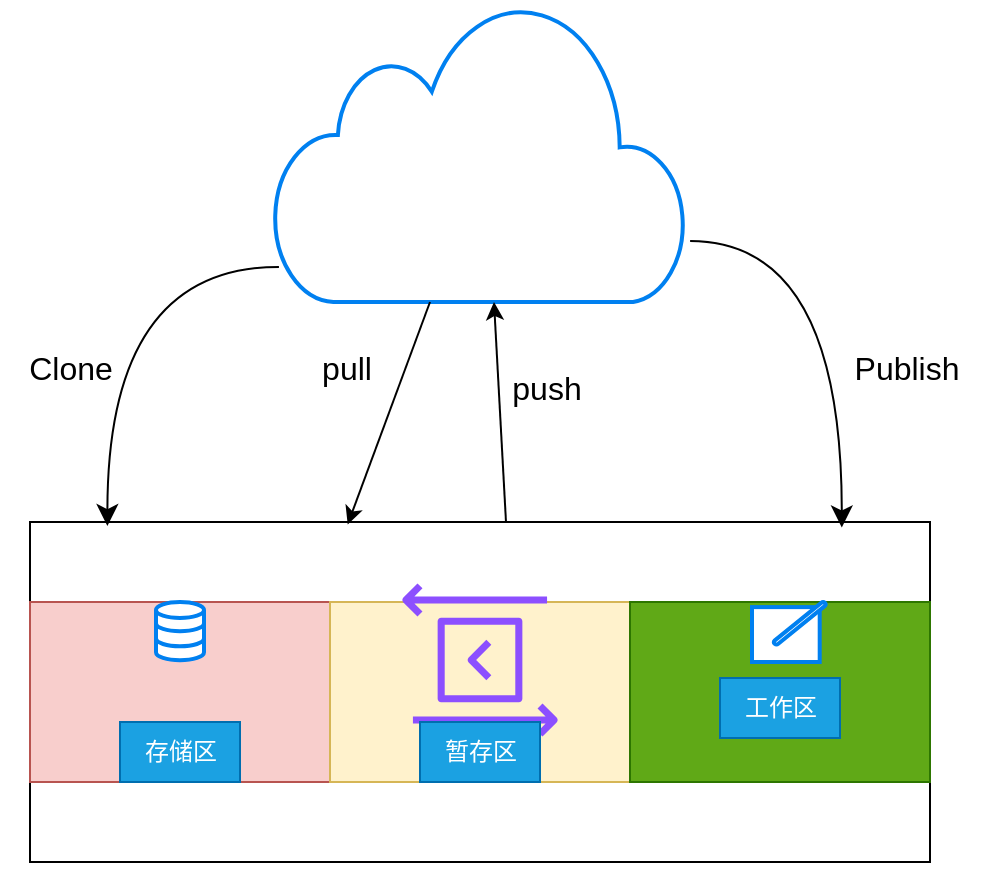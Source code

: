 <mxfile version="23.1.2" type="device">
  <diagram name="第 1 页" id="NKAaQ-bVpV9Xt2AuDNjn">
    <mxGraphModel dx="1002" dy="577" grid="1" gridSize="10" guides="1" tooltips="1" connect="1" arrows="1" fold="1" page="1" pageScale="1" pageWidth="827" pageHeight="1169" background="none" math="0" shadow="0">
      <root>
        <mxCell id="0" />
        <mxCell id="1" parent="0" />
        <mxCell id="uGm76K1WJH9x3iD3PEBS-1" value="" style="rounded=0;whiteSpace=wrap;html=1;" vertex="1" parent="1">
          <mxGeometry x="192" y="460" width="450" height="170" as="geometry" />
        </mxCell>
        <mxCell id="uGm76K1WJH9x3iD3PEBS-2" value="" style="html=1;verticalLabelPosition=bottom;align=center;labelBackgroundColor=#ffffff;verticalAlign=top;strokeWidth=2;strokeColor=#0080F0;shadow=0;dashed=0;shape=mxgraph.ios7.icons.cloud;" vertex="1" parent="1">
          <mxGeometry x="314" y="200" width="206" height="150" as="geometry" />
        </mxCell>
        <mxCell id="uGm76K1WJH9x3iD3PEBS-4" value="" style="shape=image;html=1;verticalAlign=top;verticalLabelPosition=bottom;labelBackgroundColor=#ffffff;imageAspect=0;aspect=fixed;image=https://cdn1.iconfinder.com/data/icons/picons-social/57/github-128.png" vertex="1" parent="1">
          <mxGeometry x="360" y="222" width="128" height="128" as="geometry" />
        </mxCell>
        <mxCell id="uGm76K1WJH9x3iD3PEBS-5" value="" style="rounded=0;whiteSpace=wrap;html=1;fillColor=#f8cecc;strokeColor=#b85450;" vertex="1" parent="1">
          <mxGeometry x="192" y="500" width="150" height="90" as="geometry" />
        </mxCell>
        <mxCell id="uGm76K1WJH9x3iD3PEBS-6" value="" style="rounded=0;whiteSpace=wrap;html=1;fillColor=#fff2cc;strokeColor=#d6b656;" vertex="1" parent="1">
          <mxGeometry x="342" y="500" width="150" height="90" as="geometry" />
        </mxCell>
        <mxCell id="uGm76K1WJH9x3iD3PEBS-7" value="" style="rounded=0;whiteSpace=wrap;html=1;fillColor=#60a917;fontColor=#ffffff;strokeColor=#2D7600;" vertex="1" parent="1">
          <mxGeometry x="492" y="500" width="150" height="90" as="geometry" />
        </mxCell>
        <mxCell id="uGm76K1WJH9x3iD3PEBS-8" style="edgeStyle=orthogonalEdgeStyle;rounded=0;orthogonalLoop=1;jettySize=auto;html=1;exitX=0.5;exitY=1;exitDx=0;exitDy=0;" edge="1" parent="1" source="uGm76K1WJH9x3iD3PEBS-1" target="uGm76K1WJH9x3iD3PEBS-1">
          <mxGeometry relative="1" as="geometry" />
        </mxCell>
        <mxCell id="uGm76K1WJH9x3iD3PEBS-9" value="" style="html=1;verticalLabelPosition=bottom;align=center;labelBackgroundColor=#ffffff;verticalAlign=top;strokeWidth=2;strokeColor=#0080F0;shadow=0;dashed=0;shape=mxgraph.ios7.icons.data;" vertex="1" parent="1">
          <mxGeometry x="255" y="500" width="24" height="29.1" as="geometry" />
        </mxCell>
        <mxCell id="uGm76K1WJH9x3iD3PEBS-10" value="" style="html=1;verticalLabelPosition=bottom;align=center;labelBackgroundColor=#ffffff;verticalAlign=top;strokeWidth=2;strokeColor=#0080F0;shadow=0;dashed=0;shape=mxgraph.ios7.icons.edit;" vertex="1" parent="1">
          <mxGeometry x="553" y="500" width="37" height="30" as="geometry" />
        </mxCell>
        <mxCell id="uGm76K1WJH9x3iD3PEBS-11" value="" style="sketch=0;outlineConnect=0;fontColor=#232F3E;gradientColor=none;fillColor=#8C4FFF;strokeColor=none;dashed=0;verticalLabelPosition=bottom;verticalAlign=top;align=center;html=1;fontSize=12;fontStyle=0;aspect=fixed;pointerEvents=1;shape=mxgraph.aws4.data_exchange_for_apis;" vertex="1" parent="1">
          <mxGeometry x="378" y="490" width="78" height="78" as="geometry" />
        </mxCell>
        <mxCell id="uGm76K1WJH9x3iD3PEBS-12" value="工作区" style="text;html=1;align=center;verticalAlign=middle;resizable=0;points=[];autosize=1;strokeColor=#006EAF;fillColor=#1ba1e2;fontColor=#ffffff;" vertex="1" parent="1">
          <mxGeometry x="537" y="538" width="60" height="30" as="geometry" />
        </mxCell>
        <mxCell id="uGm76K1WJH9x3iD3PEBS-13" value="暂存区&lt;br&gt;" style="text;html=1;align=center;verticalAlign=middle;resizable=0;points=[];autosize=1;strokeColor=#006EAF;fillColor=#1ba1e2;fontColor=#ffffff;" vertex="1" parent="1">
          <mxGeometry x="387" y="560" width="60" height="30" as="geometry" />
        </mxCell>
        <mxCell id="uGm76K1WJH9x3iD3PEBS-14" value="存储区&lt;br&gt;" style="text;html=1;align=center;verticalAlign=middle;resizable=0;points=[];autosize=1;strokeColor=#006EAF;fillColor=#1ba1e2;fontColor=#ffffff;" vertex="1" parent="1">
          <mxGeometry x="237" y="560" width="60" height="30" as="geometry" />
        </mxCell>
        <mxCell id="uGm76K1WJH9x3iD3PEBS-16" value="" style="edgeStyle=segmentEdgeStyle;endArrow=classic;html=1;curved=1;rounded=0;endSize=8;startSize=8;exitX=0.012;exitY=0.883;exitDx=0;exitDy=0;exitPerimeter=0;entryX=0.086;entryY=0.012;entryDx=0;entryDy=0;entryPerimeter=0;" edge="1" parent="1" source="uGm76K1WJH9x3iD3PEBS-2" target="uGm76K1WJH9x3iD3PEBS-1">
          <mxGeometry width="50" height="50" relative="1" as="geometry">
            <mxPoint x="10" y="440" as="sourcePoint" />
            <mxPoint x="60" y="390" as="targetPoint" />
          </mxGeometry>
        </mxCell>
        <mxCell id="uGm76K1WJH9x3iD3PEBS-17" value="" style="edgeStyle=segmentEdgeStyle;endArrow=classic;html=1;curved=1;rounded=0;endSize=8;startSize=8;exitX=1.01;exitY=0.797;exitDx=0;exitDy=0;exitPerimeter=0;entryX=0.902;entryY=0.016;entryDx=0;entryDy=0;entryPerimeter=0;" edge="1" parent="1" source="uGm76K1WJH9x3iD3PEBS-2" target="uGm76K1WJH9x3iD3PEBS-1">
          <mxGeometry width="50" height="50" relative="1" as="geometry">
            <mxPoint x="766" y="332" as="sourcePoint" />
            <mxPoint x="642" y="460" as="targetPoint" />
          </mxGeometry>
        </mxCell>
        <mxCell id="uGm76K1WJH9x3iD3PEBS-18" value="Publish" style="text;html=1;align=center;verticalAlign=middle;resizable=0;points=[];autosize=1;strokeColor=none;fillColor=none;fontSize=16;" vertex="1" parent="1">
          <mxGeometry x="590" y="368" width="80" height="30" as="geometry" />
        </mxCell>
        <mxCell id="uGm76K1WJH9x3iD3PEBS-19" value="Clone" style="text;html=1;align=center;verticalAlign=middle;resizable=0;points=[];autosize=1;strokeColor=none;fillColor=none;fontSize=16;" vertex="1" parent="1">
          <mxGeometry x="177" y="368" width="70" height="30" as="geometry" />
        </mxCell>
        <mxCell id="uGm76K1WJH9x3iD3PEBS-20" value="" style="endArrow=classic;html=1;rounded=0;exitX=0.25;exitY=1;exitDx=0;exitDy=0;entryX=0.353;entryY=0.007;entryDx=0;entryDy=0;entryPerimeter=0;curved=1;" edge="1" parent="1" source="uGm76K1WJH9x3iD3PEBS-4" target="uGm76K1WJH9x3iD3PEBS-1">
          <mxGeometry width="50" height="50" relative="1" as="geometry">
            <mxPoint x="90" y="450" as="sourcePoint" />
            <mxPoint x="140" y="400" as="targetPoint" />
          </mxGeometry>
        </mxCell>
        <mxCell id="uGm76K1WJH9x3iD3PEBS-21" value="" style="endArrow=classic;html=1;rounded=0;entryX=0.5;entryY=1;entryDx=0;entryDy=0;curved=1;" edge="1" parent="1" target="uGm76K1WJH9x3iD3PEBS-4">
          <mxGeometry width="50" height="50" relative="1" as="geometry">
            <mxPoint x="430" y="460" as="sourcePoint" />
            <mxPoint x="480" y="410" as="targetPoint" />
          </mxGeometry>
        </mxCell>
        <mxCell id="uGm76K1WJH9x3iD3PEBS-22" value="pull" style="text;html=1;align=center;verticalAlign=middle;resizable=0;points=[];autosize=1;strokeColor=none;fillColor=none;fontSize=16;" vertex="1" parent="1">
          <mxGeometry x="325" y="368" width="50" height="30" as="geometry" />
        </mxCell>
        <mxCell id="uGm76K1WJH9x3iD3PEBS-23" value="push" style="text;html=1;align=center;verticalAlign=middle;resizable=0;points=[];autosize=1;strokeColor=none;fillColor=none;fontSize=16;" vertex="1" parent="1">
          <mxGeometry x="420" y="378" width="60" height="30" as="geometry" />
        </mxCell>
      </root>
    </mxGraphModel>
  </diagram>
</mxfile>
